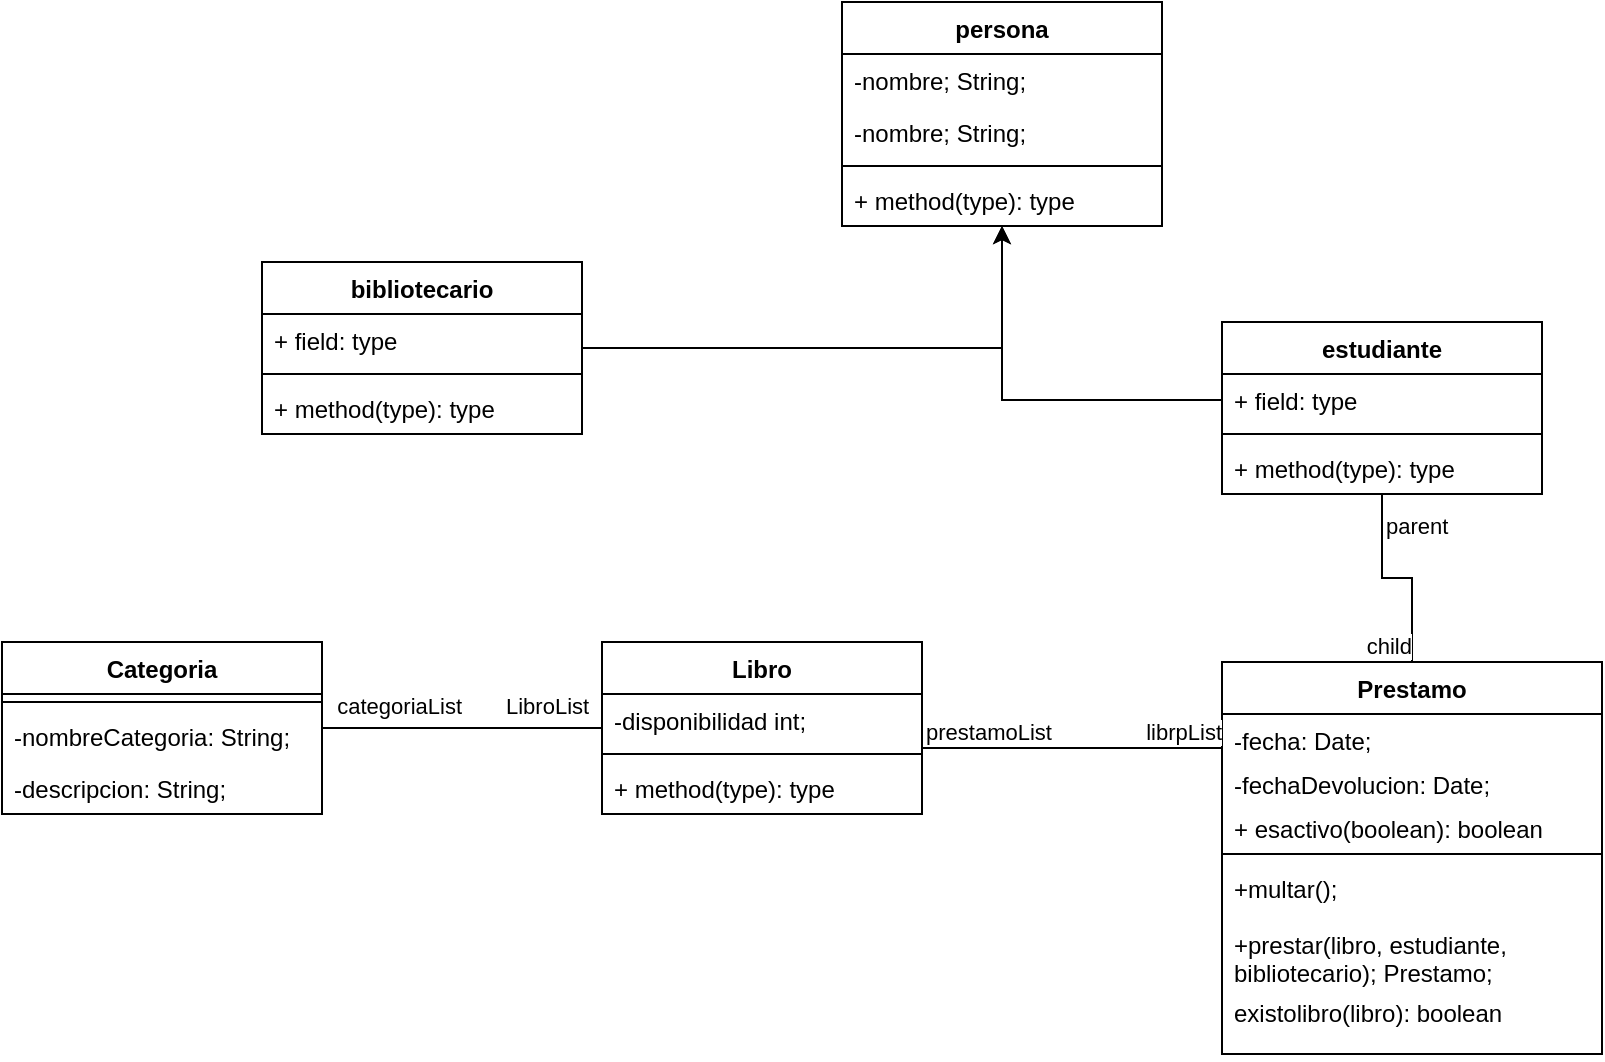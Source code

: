 <mxfile version="22.1.5" type="github">
  <diagram name="Página-1" id="ded77e9X9RSURZOmmrYg">
    <mxGraphModel dx="1009" dy="542" grid="1" gridSize="10" guides="1" tooltips="1" connect="1" arrows="1" fold="1" page="1" pageScale="1" pageWidth="827" pageHeight="1169" math="0" shadow="0">
      <root>
        <mxCell id="0" />
        <mxCell id="1" parent="0" />
        <mxCell id="EZ8uRCTiNzeVlMYTdXC0-14" style="edgeStyle=orthogonalEdgeStyle;rounded=0;orthogonalLoop=1;jettySize=auto;html=1;" edge="1" parent="1" source="EZ8uRCTiNzeVlMYTdXC0-1" target="EZ8uRCTiNzeVlMYTdXC0-5">
          <mxGeometry relative="1" as="geometry" />
        </mxCell>
        <mxCell id="EZ8uRCTiNzeVlMYTdXC0-1" value="bibliotecario&lt;br&gt;" style="swimlane;fontStyle=1;align=center;verticalAlign=top;childLayout=stackLayout;horizontal=1;startSize=26;horizontalStack=0;resizeParent=1;resizeParentMax=0;resizeLast=0;collapsible=1;marginBottom=0;whiteSpace=wrap;html=1;" vertex="1" parent="1">
          <mxGeometry x="140" y="190" width="160" height="86" as="geometry" />
        </mxCell>
        <mxCell id="EZ8uRCTiNzeVlMYTdXC0-2" value="+ field: type" style="text;strokeColor=none;fillColor=none;align=left;verticalAlign=top;spacingLeft=4;spacingRight=4;overflow=hidden;rotatable=0;points=[[0,0.5],[1,0.5]];portConstraint=eastwest;whiteSpace=wrap;html=1;" vertex="1" parent="EZ8uRCTiNzeVlMYTdXC0-1">
          <mxGeometry y="26" width="160" height="26" as="geometry" />
        </mxCell>
        <mxCell id="EZ8uRCTiNzeVlMYTdXC0-3" value="" style="line;strokeWidth=1;fillColor=none;align=left;verticalAlign=middle;spacingTop=-1;spacingLeft=3;spacingRight=3;rotatable=0;labelPosition=right;points=[];portConstraint=eastwest;strokeColor=inherit;" vertex="1" parent="EZ8uRCTiNzeVlMYTdXC0-1">
          <mxGeometry y="52" width="160" height="8" as="geometry" />
        </mxCell>
        <mxCell id="EZ8uRCTiNzeVlMYTdXC0-4" value="+ method(type): type" style="text;strokeColor=none;fillColor=none;align=left;verticalAlign=top;spacingLeft=4;spacingRight=4;overflow=hidden;rotatable=0;points=[[0,0.5],[1,0.5]];portConstraint=eastwest;whiteSpace=wrap;html=1;" vertex="1" parent="EZ8uRCTiNzeVlMYTdXC0-1">
          <mxGeometry y="60" width="160" height="26" as="geometry" />
        </mxCell>
        <mxCell id="EZ8uRCTiNzeVlMYTdXC0-5" value="persona" style="swimlane;fontStyle=1;align=center;verticalAlign=top;childLayout=stackLayout;horizontal=1;startSize=26;horizontalStack=0;resizeParent=1;resizeParentMax=0;resizeLast=0;collapsible=1;marginBottom=0;whiteSpace=wrap;html=1;" vertex="1" parent="1">
          <mxGeometry x="430" y="60" width="160" height="112" as="geometry" />
        </mxCell>
        <mxCell id="EZ8uRCTiNzeVlMYTdXC0-6" value="-nombre; String;" style="text;strokeColor=none;fillColor=none;align=left;verticalAlign=top;spacingLeft=4;spacingRight=4;overflow=hidden;rotatable=0;points=[[0,0.5],[1,0.5]];portConstraint=eastwest;whiteSpace=wrap;html=1;" vertex="1" parent="EZ8uRCTiNzeVlMYTdXC0-5">
          <mxGeometry y="26" width="160" height="26" as="geometry" />
        </mxCell>
        <mxCell id="EZ8uRCTiNzeVlMYTdXC0-39" value="-nombre; String;" style="text;strokeColor=none;fillColor=none;align=left;verticalAlign=top;spacingLeft=4;spacingRight=4;overflow=hidden;rotatable=0;points=[[0,0.5],[1,0.5]];portConstraint=eastwest;whiteSpace=wrap;html=1;" vertex="1" parent="EZ8uRCTiNzeVlMYTdXC0-5">
          <mxGeometry y="52" width="160" height="26" as="geometry" />
        </mxCell>
        <mxCell id="EZ8uRCTiNzeVlMYTdXC0-7" value="" style="line;strokeWidth=1;fillColor=none;align=left;verticalAlign=middle;spacingTop=-1;spacingLeft=3;spacingRight=3;rotatable=0;labelPosition=right;points=[];portConstraint=eastwest;strokeColor=inherit;" vertex="1" parent="EZ8uRCTiNzeVlMYTdXC0-5">
          <mxGeometry y="78" width="160" height="8" as="geometry" />
        </mxCell>
        <mxCell id="EZ8uRCTiNzeVlMYTdXC0-8" value="+ method(type): type" style="text;strokeColor=none;fillColor=none;align=left;verticalAlign=top;spacingLeft=4;spacingRight=4;overflow=hidden;rotatable=0;points=[[0,0.5],[1,0.5]];portConstraint=eastwest;whiteSpace=wrap;html=1;" vertex="1" parent="EZ8uRCTiNzeVlMYTdXC0-5">
          <mxGeometry y="86" width="160" height="26" as="geometry" />
        </mxCell>
        <mxCell id="EZ8uRCTiNzeVlMYTdXC0-9" value="estudiante&lt;br&gt;" style="swimlane;fontStyle=1;align=center;verticalAlign=top;childLayout=stackLayout;horizontal=1;startSize=26;horizontalStack=0;resizeParent=1;resizeParentMax=0;resizeLast=0;collapsible=1;marginBottom=0;whiteSpace=wrap;html=1;" vertex="1" parent="1">
          <mxGeometry x="620" y="220" width="160" height="86" as="geometry" />
        </mxCell>
        <mxCell id="EZ8uRCTiNzeVlMYTdXC0-10" value="+ field: type" style="text;strokeColor=none;fillColor=none;align=left;verticalAlign=top;spacingLeft=4;spacingRight=4;overflow=hidden;rotatable=0;points=[[0,0.5],[1,0.5]];portConstraint=eastwest;whiteSpace=wrap;html=1;" vertex="1" parent="EZ8uRCTiNzeVlMYTdXC0-9">
          <mxGeometry y="26" width="160" height="26" as="geometry" />
        </mxCell>
        <mxCell id="EZ8uRCTiNzeVlMYTdXC0-11" value="" style="line;strokeWidth=1;fillColor=none;align=left;verticalAlign=middle;spacingTop=-1;spacingLeft=3;spacingRight=3;rotatable=0;labelPosition=right;points=[];portConstraint=eastwest;strokeColor=inherit;" vertex="1" parent="EZ8uRCTiNzeVlMYTdXC0-9">
          <mxGeometry y="52" width="160" height="8" as="geometry" />
        </mxCell>
        <mxCell id="EZ8uRCTiNzeVlMYTdXC0-12" value="+ method(type): type" style="text;strokeColor=none;fillColor=none;align=left;verticalAlign=top;spacingLeft=4;spacingRight=4;overflow=hidden;rotatable=0;points=[[0,0.5],[1,0.5]];portConstraint=eastwest;whiteSpace=wrap;html=1;" vertex="1" parent="EZ8uRCTiNzeVlMYTdXC0-9">
          <mxGeometry y="60" width="160" height="26" as="geometry" />
        </mxCell>
        <mxCell id="EZ8uRCTiNzeVlMYTdXC0-15" style="edgeStyle=orthogonalEdgeStyle;rounded=0;orthogonalLoop=1;jettySize=auto;html=1;" edge="1" parent="1" source="EZ8uRCTiNzeVlMYTdXC0-10" target="EZ8uRCTiNzeVlMYTdXC0-5">
          <mxGeometry relative="1" as="geometry" />
        </mxCell>
        <mxCell id="EZ8uRCTiNzeVlMYTdXC0-16" value="Libro" style="swimlane;fontStyle=1;align=center;verticalAlign=top;childLayout=stackLayout;horizontal=1;startSize=26;horizontalStack=0;resizeParent=1;resizeParentMax=0;resizeLast=0;collapsible=1;marginBottom=0;whiteSpace=wrap;html=1;" vertex="1" parent="1">
          <mxGeometry x="310" y="380" width="160" height="86" as="geometry" />
        </mxCell>
        <mxCell id="EZ8uRCTiNzeVlMYTdXC0-17" value="-disponibilidad int;" style="text;strokeColor=none;fillColor=none;align=left;verticalAlign=top;spacingLeft=4;spacingRight=4;overflow=hidden;rotatable=0;points=[[0,0.5],[1,0.5]];portConstraint=eastwest;whiteSpace=wrap;html=1;" vertex="1" parent="EZ8uRCTiNzeVlMYTdXC0-16">
          <mxGeometry y="26" width="160" height="26" as="geometry" />
        </mxCell>
        <mxCell id="EZ8uRCTiNzeVlMYTdXC0-18" value="" style="line;strokeWidth=1;fillColor=none;align=left;verticalAlign=middle;spacingTop=-1;spacingLeft=3;spacingRight=3;rotatable=0;labelPosition=right;points=[];portConstraint=eastwest;strokeColor=inherit;" vertex="1" parent="EZ8uRCTiNzeVlMYTdXC0-16">
          <mxGeometry y="52" width="160" height="8" as="geometry" />
        </mxCell>
        <mxCell id="EZ8uRCTiNzeVlMYTdXC0-19" value="+ method(type): type" style="text;strokeColor=none;fillColor=none;align=left;verticalAlign=top;spacingLeft=4;spacingRight=4;overflow=hidden;rotatable=0;points=[[0,0.5],[1,0.5]];portConstraint=eastwest;whiteSpace=wrap;html=1;" vertex="1" parent="EZ8uRCTiNzeVlMYTdXC0-16">
          <mxGeometry y="60" width="160" height="26" as="geometry" />
        </mxCell>
        <mxCell id="EZ8uRCTiNzeVlMYTdXC0-20" value="Prestamo" style="swimlane;fontStyle=1;align=center;verticalAlign=top;childLayout=stackLayout;horizontal=1;startSize=26;horizontalStack=0;resizeParent=1;resizeParentMax=0;resizeLast=0;collapsible=1;marginBottom=0;whiteSpace=wrap;html=1;" vertex="1" parent="1">
          <mxGeometry x="620" y="390" width="190" height="196" as="geometry" />
        </mxCell>
        <mxCell id="EZ8uRCTiNzeVlMYTdXC0-40" value="-fecha: Date;" style="text;strokeColor=none;fillColor=none;align=left;verticalAlign=top;spacingLeft=4;spacingRight=4;overflow=hidden;rotatable=0;points=[[0,0.5],[1,0.5]];portConstraint=eastwest;whiteSpace=wrap;html=1;" vertex="1" parent="EZ8uRCTiNzeVlMYTdXC0-20">
          <mxGeometry y="26" width="190" height="22" as="geometry" />
        </mxCell>
        <mxCell id="EZ8uRCTiNzeVlMYTdXC0-21" value="-fechaDevolucion: Date;" style="text;strokeColor=none;fillColor=none;align=left;verticalAlign=top;spacingLeft=4;spacingRight=4;overflow=hidden;rotatable=0;points=[[0,0.5],[1,0.5]];portConstraint=eastwest;whiteSpace=wrap;html=1;" vertex="1" parent="EZ8uRCTiNzeVlMYTdXC0-20">
          <mxGeometry y="48" width="190" height="22" as="geometry" />
        </mxCell>
        <mxCell id="EZ8uRCTiNzeVlMYTdXC0-50" value="+ esactivo(boolean): boolean" style="text;strokeColor=none;fillColor=none;align=left;verticalAlign=top;spacingLeft=4;spacingRight=4;overflow=hidden;rotatable=0;points=[[0,0.5],[1,0.5]];portConstraint=eastwest;whiteSpace=wrap;html=1;" vertex="1" parent="EZ8uRCTiNzeVlMYTdXC0-20">
          <mxGeometry y="70" width="190" height="22" as="geometry" />
        </mxCell>
        <mxCell id="EZ8uRCTiNzeVlMYTdXC0-22" value="" style="line;strokeWidth=1;fillColor=none;align=left;verticalAlign=middle;spacingTop=-1;spacingLeft=3;spacingRight=3;rotatable=0;labelPosition=right;points=[];portConstraint=eastwest;strokeColor=inherit;" vertex="1" parent="EZ8uRCTiNzeVlMYTdXC0-20">
          <mxGeometry y="92" width="190" height="8" as="geometry" />
        </mxCell>
        <mxCell id="EZ8uRCTiNzeVlMYTdXC0-47" value="+multar();" style="text;strokeColor=none;fillColor=none;align=left;verticalAlign=top;spacingLeft=4;spacingRight=4;overflow=hidden;rotatable=0;points=[[0,0.5],[1,0.5]];portConstraint=eastwest;whiteSpace=wrap;html=1;" vertex="1" parent="EZ8uRCTiNzeVlMYTdXC0-20">
          <mxGeometry y="100" width="190" height="28" as="geometry" />
        </mxCell>
        <mxCell id="EZ8uRCTiNzeVlMYTdXC0-48" value="+prestar(libro, estudiante, bibliotecario); Prestamo;" style="text;strokeColor=none;fillColor=none;align=left;verticalAlign=top;spacingLeft=4;spacingRight=4;overflow=hidden;rotatable=0;points=[[0,0.5],[1,0.5]];portConstraint=eastwest;whiteSpace=wrap;html=1;" vertex="1" parent="EZ8uRCTiNzeVlMYTdXC0-20">
          <mxGeometry y="128" width="190" height="34" as="geometry" />
        </mxCell>
        <mxCell id="EZ8uRCTiNzeVlMYTdXC0-49" value="existolibro(libro): boolean" style="text;strokeColor=none;fillColor=none;align=left;verticalAlign=top;spacingLeft=4;spacingRight=4;overflow=hidden;rotatable=0;points=[[0,0.5],[1,0.5]];portConstraint=eastwest;whiteSpace=wrap;html=1;" vertex="1" parent="EZ8uRCTiNzeVlMYTdXC0-20">
          <mxGeometry y="162" width="190" height="34" as="geometry" />
        </mxCell>
        <mxCell id="EZ8uRCTiNzeVlMYTdXC0-24" value="Categoria" style="swimlane;fontStyle=1;align=center;verticalAlign=top;childLayout=stackLayout;horizontal=1;startSize=26;horizontalStack=0;resizeParent=1;resizeParentMax=0;resizeLast=0;collapsible=1;marginBottom=0;whiteSpace=wrap;html=1;" vertex="1" parent="1">
          <mxGeometry x="10" y="380" width="160" height="86" as="geometry" />
        </mxCell>
        <mxCell id="EZ8uRCTiNzeVlMYTdXC0-26" value="" style="line;strokeWidth=1;fillColor=none;align=left;verticalAlign=middle;spacingTop=-1;spacingLeft=3;spacingRight=3;rotatable=0;labelPosition=right;points=[];portConstraint=eastwest;strokeColor=inherit;" vertex="1" parent="EZ8uRCTiNzeVlMYTdXC0-24">
          <mxGeometry y="26" width="160" height="8" as="geometry" />
        </mxCell>
        <mxCell id="EZ8uRCTiNzeVlMYTdXC0-41" value="-nombreCategoria: String;" style="text;strokeColor=none;fillColor=none;align=left;verticalAlign=top;spacingLeft=4;spacingRight=4;overflow=hidden;rotatable=0;points=[[0,0.5],[1,0.5]];portConstraint=eastwest;whiteSpace=wrap;html=1;" vertex="1" parent="EZ8uRCTiNzeVlMYTdXC0-24">
          <mxGeometry y="34" width="160" height="26" as="geometry" />
        </mxCell>
        <mxCell id="EZ8uRCTiNzeVlMYTdXC0-27" value="-descripcion: String;" style="text;strokeColor=none;fillColor=none;align=left;verticalAlign=top;spacingLeft=4;spacingRight=4;overflow=hidden;rotatable=0;points=[[0,0.5],[1,0.5]];portConstraint=eastwest;whiteSpace=wrap;html=1;" vertex="1" parent="EZ8uRCTiNzeVlMYTdXC0-24">
          <mxGeometry y="60" width="160" height="26" as="geometry" />
        </mxCell>
        <mxCell id="EZ8uRCTiNzeVlMYTdXC0-28" value="" style="endArrow=none;html=1;edgeStyle=orthogonalEdgeStyle;rounded=0;" edge="1" parent="1" source="EZ8uRCTiNzeVlMYTdXC0-16" target="EZ8uRCTiNzeVlMYTdXC0-24">
          <mxGeometry relative="1" as="geometry">
            <mxPoint x="330" y="280" as="sourcePoint" />
            <mxPoint x="490" y="280" as="targetPoint" />
          </mxGeometry>
        </mxCell>
        <mxCell id="EZ8uRCTiNzeVlMYTdXC0-29" value="LibroList" style="edgeLabel;resizable=0;html=1;align=left;verticalAlign=bottom;" connectable="0" vertex="1" parent="EZ8uRCTiNzeVlMYTdXC0-28">
          <mxGeometry x="-1" relative="1" as="geometry">
            <mxPoint x="-50" y="-3" as="offset" />
          </mxGeometry>
        </mxCell>
        <mxCell id="EZ8uRCTiNzeVlMYTdXC0-30" value="categoriaList" style="edgeLabel;resizable=0;html=1;align=right;verticalAlign=bottom;" connectable="0" vertex="1" parent="EZ8uRCTiNzeVlMYTdXC0-28">
          <mxGeometry x="1" relative="1" as="geometry">
            <mxPoint x="70" y="-3" as="offset" />
          </mxGeometry>
        </mxCell>
        <mxCell id="EZ8uRCTiNzeVlMYTdXC0-31" value="" style="endArrow=none;html=1;edgeStyle=orthogonalEdgeStyle;rounded=0;" edge="1" parent="1" source="EZ8uRCTiNzeVlMYTdXC0-9" target="EZ8uRCTiNzeVlMYTdXC0-20">
          <mxGeometry relative="1" as="geometry">
            <mxPoint x="700" y="330" as="sourcePoint" />
            <mxPoint x="700" y="414" as="targetPoint" />
          </mxGeometry>
        </mxCell>
        <mxCell id="EZ8uRCTiNzeVlMYTdXC0-32" value="parent" style="edgeLabel;resizable=0;html=1;align=left;verticalAlign=bottom;" connectable="0" vertex="1" parent="EZ8uRCTiNzeVlMYTdXC0-31">
          <mxGeometry x="-1" relative="1" as="geometry">
            <mxPoint y="24" as="offset" />
          </mxGeometry>
        </mxCell>
        <mxCell id="EZ8uRCTiNzeVlMYTdXC0-33" value="child" style="edgeLabel;resizable=0;html=1;align=right;verticalAlign=bottom;" connectable="0" vertex="1" parent="EZ8uRCTiNzeVlMYTdXC0-31">
          <mxGeometry x="1" relative="1" as="geometry" />
        </mxCell>
        <mxCell id="EZ8uRCTiNzeVlMYTdXC0-36" value="" style="endArrow=none;html=1;edgeStyle=orthogonalEdgeStyle;rounded=0;" edge="1" parent="1" source="EZ8uRCTiNzeVlMYTdXC0-16" target="EZ8uRCTiNzeVlMYTdXC0-20">
          <mxGeometry relative="1" as="geometry">
            <mxPoint x="450" y="410" as="sourcePoint" />
            <mxPoint x="610" y="410" as="targetPoint" />
            <Array as="points">
              <mxPoint x="500" y="433" />
              <mxPoint x="500" y="433" />
            </Array>
          </mxGeometry>
        </mxCell>
        <mxCell id="EZ8uRCTiNzeVlMYTdXC0-37" value="prestamoList" style="edgeLabel;resizable=0;html=1;align=left;verticalAlign=bottom;" connectable="0" vertex="1" parent="EZ8uRCTiNzeVlMYTdXC0-36">
          <mxGeometry x="-1" relative="1" as="geometry" />
        </mxCell>
        <mxCell id="EZ8uRCTiNzeVlMYTdXC0-38" value="librpList" style="edgeLabel;resizable=0;html=1;align=right;verticalAlign=bottom;" connectable="0" vertex="1" parent="EZ8uRCTiNzeVlMYTdXC0-36">
          <mxGeometry x="1" relative="1" as="geometry" />
        </mxCell>
      </root>
    </mxGraphModel>
  </diagram>
</mxfile>
